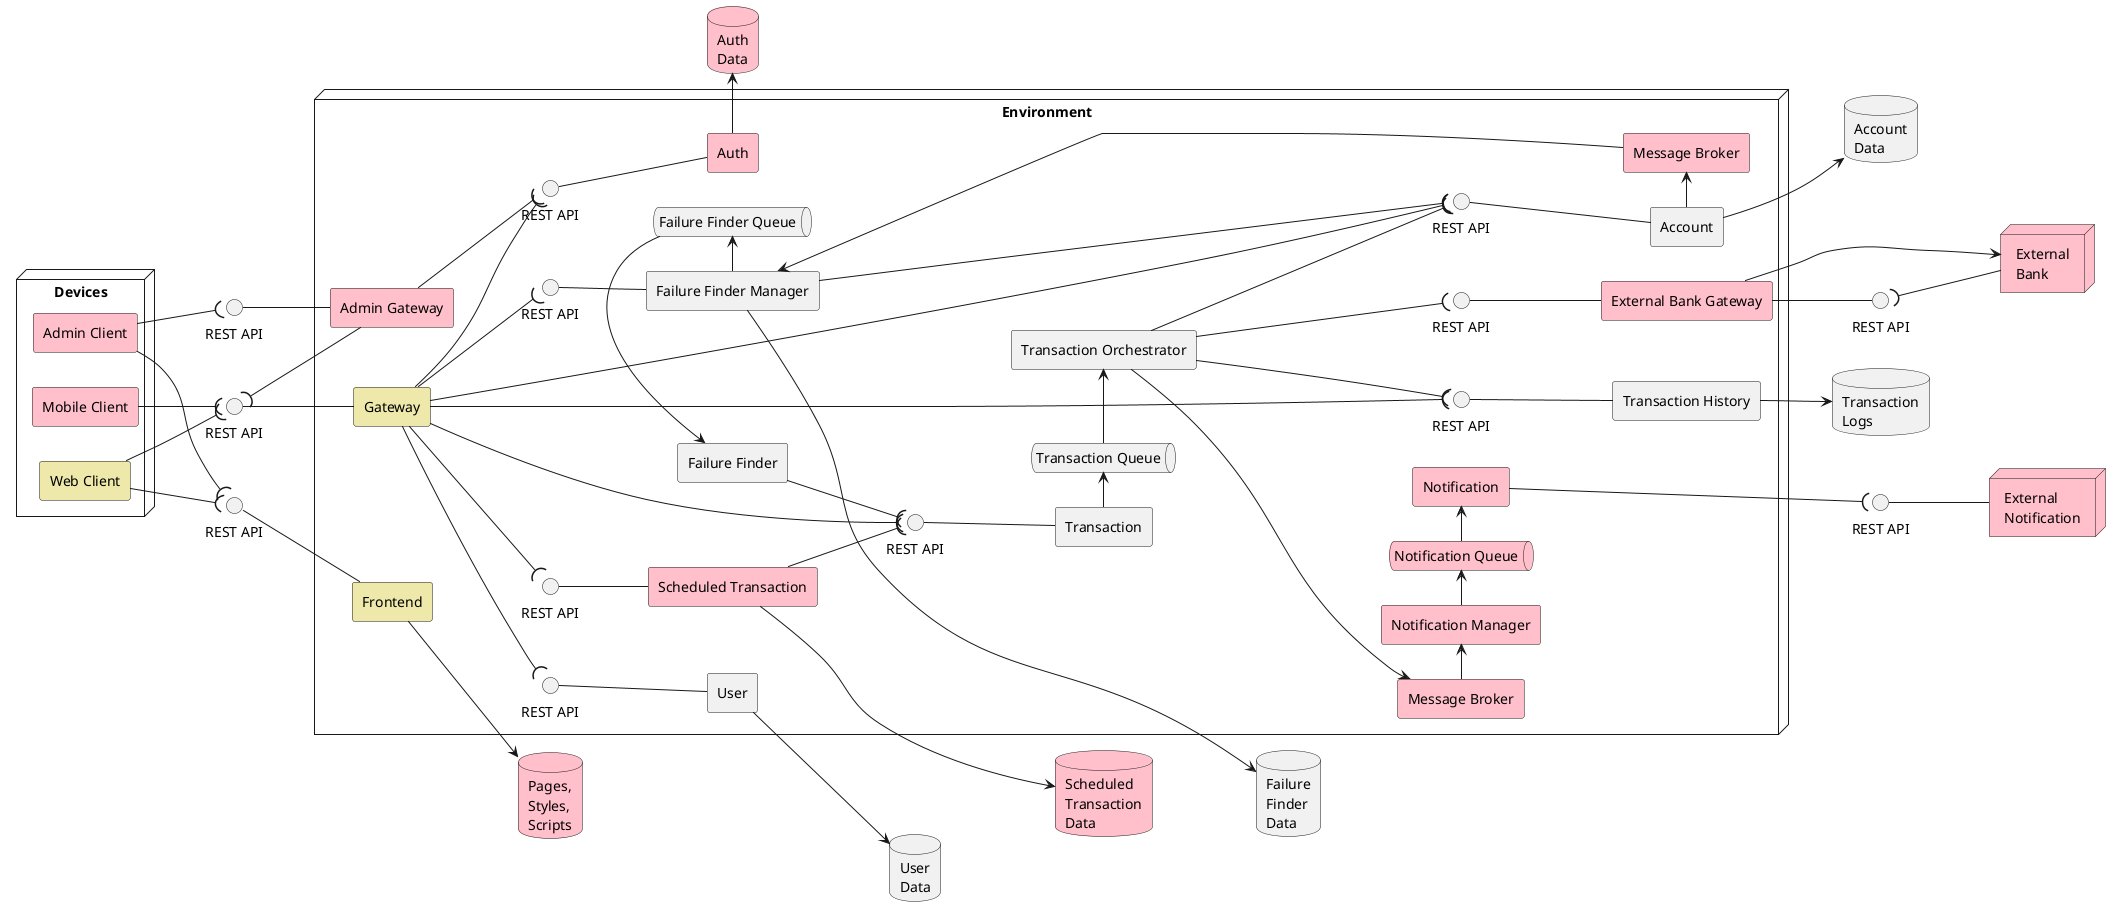 @startuml
left to right direction

node Devices {
    rectangle "Admin Client" as dac #Pink
    rectangle "Web Client" as dwc #PaleGoldenRod
    rectangle "Mobile Client" as dmc #Pink
}

interface "REST API" as efapi
interface "REST API" as eagapi
interface "REST API" as egapi

node Environment {
    rectangle "Frontend" as ef #PaleGoldenRod
    rectangle "Admin Gateway" as eag #Pink
    rectangle "Gateway" as eg #PaleGoldenRod
    rectangle "Auth" as ea #Pink
    rectangle "User" as eu
    rectangle "External Bank Gateway" as eebg #Pink
    rectangle "Transaction" as et
    queue "Transaction Queue" as etq
    rectangle "Transaction Orchestrator" as eto
    rectangle "Transaction History" as eth
    rectangle "Account" as eac
    rectangle "Scheduled Transaction" as est #Pink
    rectangle "Message Broker" as embn #Pink
    rectangle "Notification Manager" as enm #Pink
    queue "Notification Queue" as enq #Pink
    rectangle "Notification" as en #Pink
    rectangle "Message Broker" as emba #Pink
    rectangle "Failure Finder Manager" as effm
    queue "Failure Finder Queue" as effmq
    rectangle "Failure Finder" as eff

    interface "REST API" as eeaapi
    interface "REST API" as eeuapi
    interface "REST API" as eeebgapi
    interface "REST API" as eetapi
    interface "REST API" as eethapi
    interface "REST API" as eeacapi
    interface "REST API" as eestapi
    interface "REST API" as eeffmapi
}

database "Pages,\nStyles,\nScripts" as dpss #Pink
database "Auth\nData" as dad #Pink
database "User\nData" as dud
database "Transaction\nLogs" as dtl
database "Account\nData" as dacd
database "Scheduled\nTransaction\nData" as dstd #Pink
database "Failure\nFinder\nData" as dffd

node "External\nBank" as eb #Pink
interface "REST API" as ebgapi

node "External\nNotification" as eno #Pink
interface "REST API" as enapi

eebg --> eb
ebgapi )-- eb
eebg -- ebgapi

dac --( efapi
dac --( eagapi

dwc --( efapi
dwc --( egapi

dmc --( egapi

efapi -- ef
eagapi -- eag
egapi -- eg

eeaapi -- ea
eeuapi -- eu
eeebgapi -- eebg
eetapi -- et
eethapi -- eth
eeacapi -- eac
eestapi -- est
eeffmapi -- effm
enapi -- eno

eag --( eeaapi
eag --( egapi
eg --( eeaapi
eg --( eeuapi
eg --( eetapi
eg --( eethapi
eg --( eeacapi
eg --( eestapi
eg --( eeffmapi

eto ---( eeebgapi
eto ---( eethapi
eto ---( eeacapi
eto ---> embn

embn -> enm
enm -> enq
enq -> en
en ---( enapi

effm --( eeacapi
effm <--- emba
eff --( eetapi

et -> etq
etq -> eto

effm -> effmq
effmq -> eff

eac -> emba

est --( eetapi

ef --> dpss
dad <- ea
eu --> dud
eth --> dtl
eac --> dacd
est ---> dstd
effm ----> dffd

@enduml
